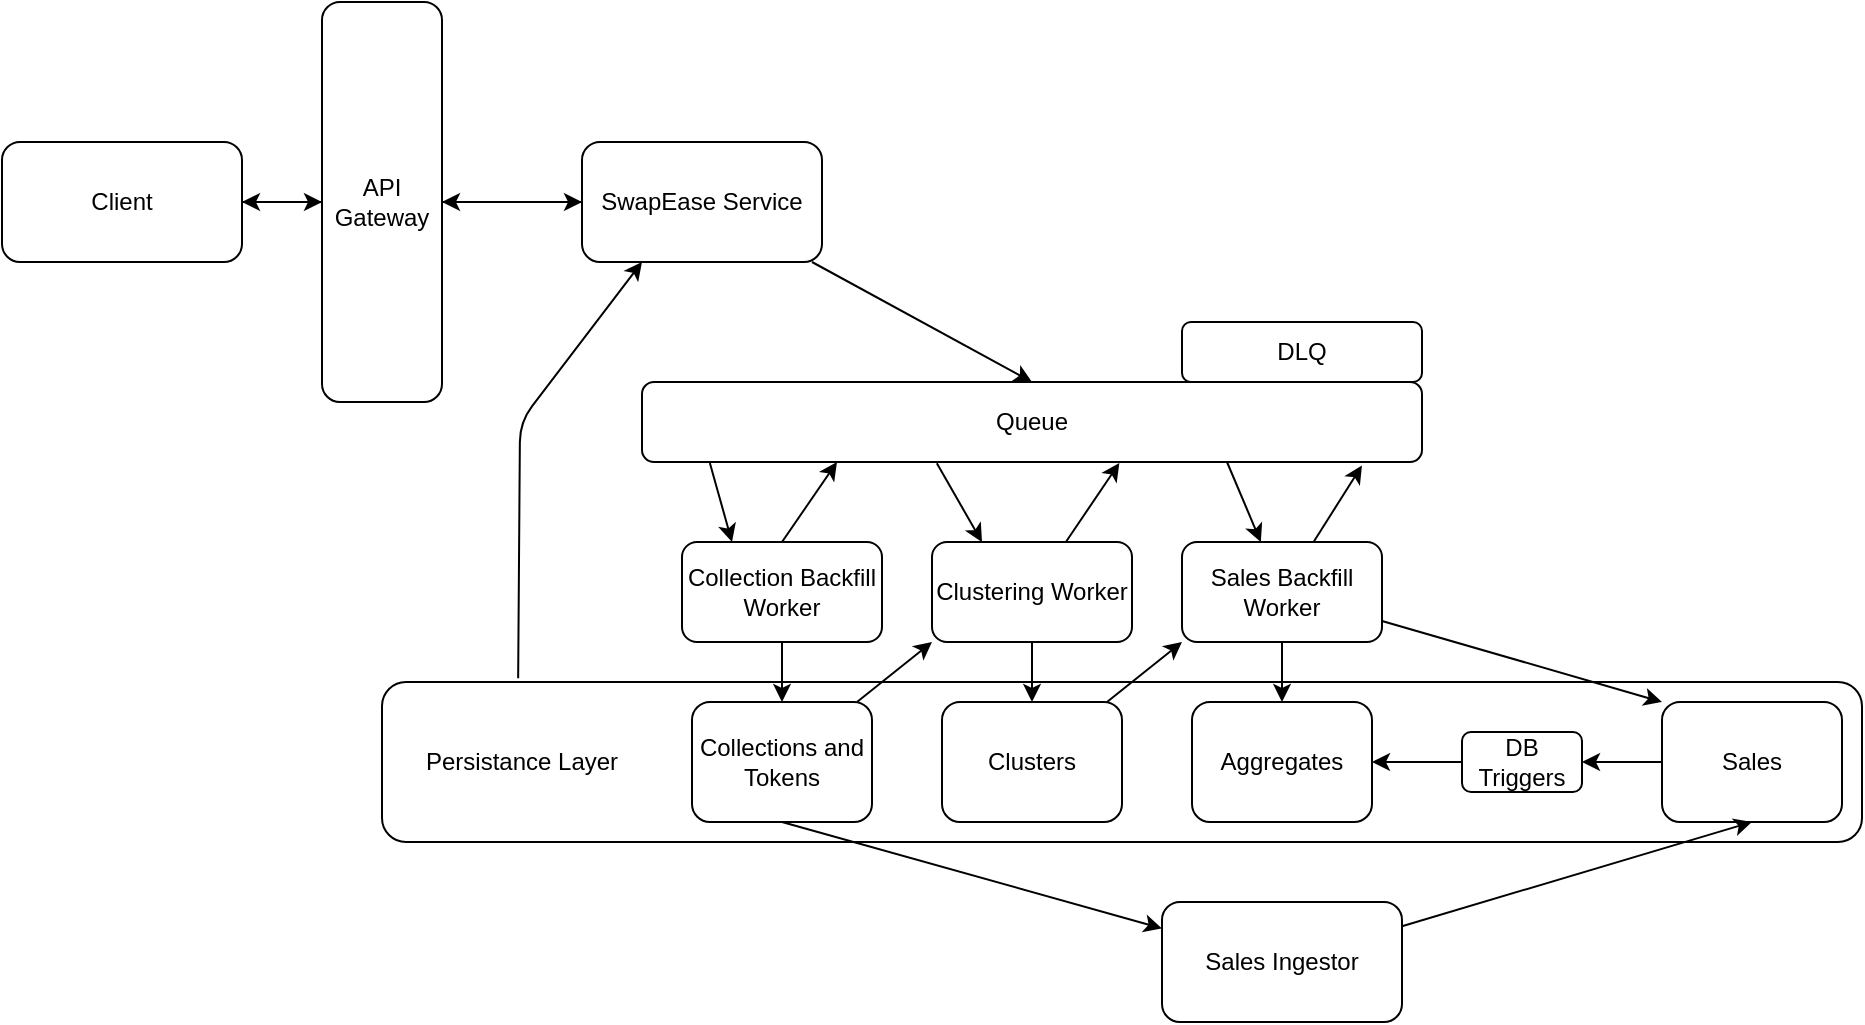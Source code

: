 <mxfile>
    <diagram id="8kWJlE96YRKojWXSEI6p" name="Page-1">
        <mxGraphModel dx="849" dy="681" grid="1" gridSize="10" guides="1" tooltips="1" connect="1" arrows="1" fold="1" page="1" pageScale="1" pageWidth="850" pageHeight="1100" math="0" shadow="0">
            <root>
                <mxCell id="0"/>
                <mxCell id="1" parent="0"/>
                <mxCell id="4" style="edgeStyle=none;html=1;entryX=0;entryY=0.5;entryDx=0;entryDy=0;" edge="1" parent="1" source="2" target="3">
                    <mxGeometry relative="1" as="geometry"/>
                </mxCell>
                <mxCell id="2" value="Client" style="rounded=1;whiteSpace=wrap;html=1;" vertex="1" parent="1">
                    <mxGeometry x="70" y="320" width="120" height="60" as="geometry"/>
                </mxCell>
                <mxCell id="5" style="edgeStyle=none;html=1;entryX=1;entryY=0.5;entryDx=0;entryDy=0;" edge="1" parent="1" source="3" target="2">
                    <mxGeometry relative="1" as="geometry"/>
                </mxCell>
                <mxCell id="8" style="edgeStyle=none;html=1;entryX=0;entryY=0.5;entryDx=0;entryDy=0;" edge="1" parent="1" source="3" target="6">
                    <mxGeometry relative="1" as="geometry"/>
                </mxCell>
                <mxCell id="3" value="API Gateway" style="rounded=1;whiteSpace=wrap;html=1;" vertex="1" parent="1">
                    <mxGeometry x="230" y="250" width="60" height="200" as="geometry"/>
                </mxCell>
                <mxCell id="7" style="edgeStyle=none;html=1;entryX=1;entryY=0.5;entryDx=0;entryDy=0;" edge="1" parent="1" source="6" target="3">
                    <mxGeometry relative="1" as="geometry"/>
                </mxCell>
                <mxCell id="21" style="edgeStyle=none;html=1;entryX=0.5;entryY=0;entryDx=0;entryDy=0;" edge="1" parent="1" source="6" target="9">
                    <mxGeometry relative="1" as="geometry"/>
                </mxCell>
                <mxCell id="6" value="SwapEase Service" style="rounded=1;whiteSpace=wrap;html=1;" vertex="1" parent="1">
                    <mxGeometry x="360" y="320" width="120" height="60" as="geometry"/>
                </mxCell>
                <mxCell id="9" value="Queue" style="rounded=1;whiteSpace=wrap;html=1;" vertex="1" parent="1">
                    <mxGeometry x="390" y="440" width="390" height="40" as="geometry"/>
                </mxCell>
                <mxCell id="10" value="Collection Backfill Worker" style="rounded=1;whiteSpace=wrap;html=1;" vertex="1" parent="1">
                    <mxGeometry x="410" y="520" width="100" height="50" as="geometry"/>
                </mxCell>
                <mxCell id="20" style="edgeStyle=none;html=1;entryX=0.612;entryY=1.012;entryDx=0;entryDy=0;entryPerimeter=0;" edge="1" parent="1" source="14" target="9">
                    <mxGeometry relative="1" as="geometry"/>
                </mxCell>
                <mxCell id="14" value="Clustering Worker" style="rounded=1;whiteSpace=wrap;html=1;" vertex="1" parent="1">
                    <mxGeometry x="535" y="520" width="100" height="50" as="geometry"/>
                </mxCell>
                <mxCell id="16" value="" style="endArrow=classic;html=1;entryX=0.25;entryY=0;entryDx=0;entryDy=0;exitX=0.087;exitY=1.012;exitDx=0;exitDy=0;exitPerimeter=0;" edge="1" parent="1" source="9" target="10">
                    <mxGeometry width="50" height="50" relative="1" as="geometry">
                        <mxPoint x="460" y="370" as="sourcePoint"/>
                        <mxPoint x="510" y="320" as="targetPoint"/>
                    </mxGeometry>
                </mxCell>
                <mxCell id="18" value="" style="endArrow=classic;html=1;exitX=0.5;exitY=0;exitDx=0;exitDy=0;entryX=0.25;entryY=1;entryDx=0;entryDy=0;" edge="1" parent="1" source="10" target="9">
                    <mxGeometry width="50" height="50" relative="1" as="geometry">
                        <mxPoint x="460" y="370" as="sourcePoint"/>
                        <mxPoint x="510" y="320" as="targetPoint"/>
                    </mxGeometry>
                </mxCell>
                <mxCell id="19" value="" style="endArrow=classic;html=1;exitX=0.378;exitY=1.017;exitDx=0;exitDy=0;exitPerimeter=0;entryX=0.25;entryY=0;entryDx=0;entryDy=0;" edge="1" parent="1" source="9" target="14">
                    <mxGeometry width="50" height="50" relative="1" as="geometry">
                        <mxPoint x="460" y="370" as="sourcePoint"/>
                        <mxPoint x="510" y="320" as="targetPoint"/>
                    </mxGeometry>
                </mxCell>
                <mxCell id="29" style="edgeStyle=none;html=1;entryX=0.923;entryY=1.043;entryDx=0;entryDy=0;entryPerimeter=0;" edge="1" parent="1" source="26" target="9">
                    <mxGeometry relative="1" as="geometry"/>
                </mxCell>
                <mxCell id="26" value="Sales Backfill Worker" style="rounded=1;whiteSpace=wrap;html=1;" vertex="1" parent="1">
                    <mxGeometry x="660" y="520" width="100" height="50" as="geometry"/>
                </mxCell>
                <mxCell id="28" value="" style="endArrow=classic;html=1;exitX=0.75;exitY=1;exitDx=0;exitDy=0;" edge="1" parent="1" source="9" target="26">
                    <mxGeometry width="50" height="50" relative="1" as="geometry">
                        <mxPoint x="650" y="450" as="sourcePoint"/>
                        <mxPoint x="700" y="400" as="targetPoint"/>
                    </mxGeometry>
                </mxCell>
                <mxCell id="46" style="edgeStyle=none;html=1;exitX=0.092;exitY=-0.023;exitDx=0;exitDy=0;entryX=0.25;entryY=1;entryDx=0;entryDy=0;exitPerimeter=0;" edge="1" parent="1" source="34" target="6">
                    <mxGeometry relative="1" as="geometry">
                        <mxPoint x="340.0" y="490" as="targetPoint"/>
                        <Array as="points">
                            <mxPoint x="329" y="460"/>
                        </Array>
                    </mxGeometry>
                </mxCell>
                <mxCell id="34" value="&amp;nbsp; &amp;nbsp; &amp;nbsp; Persistance Layer" style="rounded=1;whiteSpace=wrap;html=1;align=left;" vertex="1" parent="1">
                    <mxGeometry x="260" y="590" width="740" height="80" as="geometry"/>
                </mxCell>
                <mxCell id="36" style="edgeStyle=none;html=1;entryX=0;entryY=1;entryDx=0;entryDy=0;" edge="1" parent="1" source="35" target="14">
                    <mxGeometry relative="1" as="geometry"/>
                </mxCell>
                <mxCell id="52" style="edgeStyle=none;html=1;exitX=0.5;exitY=1;exitDx=0;exitDy=0;" edge="1" parent="1" source="35" target="50">
                    <mxGeometry relative="1" as="geometry"/>
                </mxCell>
                <mxCell id="35" value="Collections and Tokens" style="rounded=1;whiteSpace=wrap;html=1;" vertex="1" parent="1">
                    <mxGeometry x="415" y="600" width="90" height="60" as="geometry"/>
                </mxCell>
                <mxCell id="37" style="edgeStyle=none;html=1;entryX=0.5;entryY=0;entryDx=0;entryDy=0;" edge="1" parent="1" source="10" target="35">
                    <mxGeometry relative="1" as="geometry"/>
                </mxCell>
                <mxCell id="42" style="edgeStyle=none;html=1;entryX=0;entryY=1;entryDx=0;entryDy=0;" edge="1" parent="1" source="39" target="26">
                    <mxGeometry relative="1" as="geometry"/>
                </mxCell>
                <mxCell id="39" value="Clusters" style="rounded=1;whiteSpace=wrap;html=1;" vertex="1" parent="1">
                    <mxGeometry x="540" y="600" width="90" height="60" as="geometry"/>
                </mxCell>
                <mxCell id="41" style="edgeStyle=none;html=1;entryX=0.5;entryY=0;entryDx=0;entryDy=0;" edge="1" parent="1" target="39">
                    <mxGeometry relative="1" as="geometry">
                        <mxPoint x="585" y="570" as="sourcePoint"/>
                    </mxGeometry>
                </mxCell>
                <mxCell id="43" value="Aggregates" style="rounded=1;whiteSpace=wrap;html=1;" vertex="1" parent="1">
                    <mxGeometry x="665" y="600" width="90" height="60" as="geometry"/>
                </mxCell>
                <mxCell id="44" style="edgeStyle=none;html=1;entryX=0.5;entryY=0;entryDx=0;entryDy=0;" edge="1" parent="1" source="26" target="43">
                    <mxGeometry relative="1" as="geometry"/>
                </mxCell>
                <mxCell id="47" value="DLQ" style="rounded=1;whiteSpace=wrap;html=1;" vertex="1" parent="1">
                    <mxGeometry x="660" y="410" width="120" height="30" as="geometry"/>
                </mxCell>
                <mxCell id="57" style="edgeStyle=none;html=1;entryX=1;entryY=0.5;entryDx=0;entryDy=0;" edge="1" parent="1" source="48" target="56">
                    <mxGeometry relative="1" as="geometry"/>
                </mxCell>
                <mxCell id="48" value="Sales" style="rounded=1;whiteSpace=wrap;html=1;" vertex="1" parent="1">
                    <mxGeometry x="900" y="600" width="90" height="60" as="geometry"/>
                </mxCell>
                <mxCell id="49" style="edgeStyle=none;html=1;entryX=0;entryY=0;entryDx=0;entryDy=0;" edge="1" parent="1" source="26" target="48">
                    <mxGeometry relative="1" as="geometry"/>
                </mxCell>
                <mxCell id="51" style="edgeStyle=none;html=1;entryX=0.5;entryY=1;entryDx=0;entryDy=0;" edge="1" parent="1" source="50" target="48">
                    <mxGeometry relative="1" as="geometry"/>
                </mxCell>
                <mxCell id="50" value="Sales Ingestor" style="rounded=1;whiteSpace=wrap;html=1;" vertex="1" parent="1">
                    <mxGeometry x="650" y="700" width="120" height="60" as="geometry"/>
                </mxCell>
                <mxCell id="58" style="edgeStyle=none;html=1;entryX=1;entryY=0.5;entryDx=0;entryDy=0;" edge="1" parent="1" source="56" target="43">
                    <mxGeometry relative="1" as="geometry"/>
                </mxCell>
                <mxCell id="56" value="DB Triggers" style="rounded=1;whiteSpace=wrap;html=1;" vertex="1" parent="1">
                    <mxGeometry x="800" y="615" width="60" height="30" as="geometry"/>
                </mxCell>
            </root>
        </mxGraphModel>
    </diagram>
</mxfile>